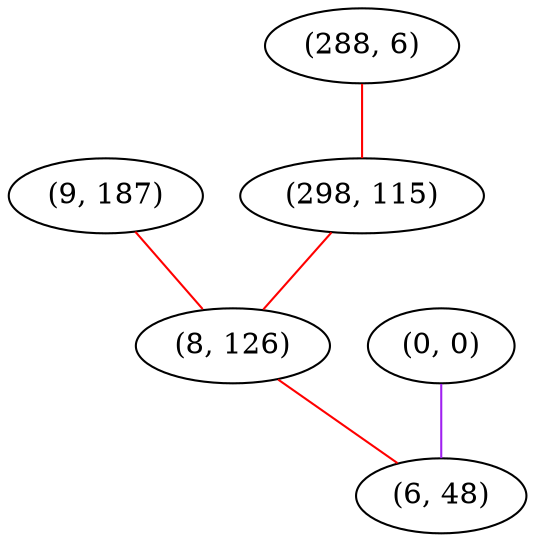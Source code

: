 graph "" {
"(9, 187)";
"(288, 6)";
"(298, 115)";
"(8, 126)";
"(0, 0)";
"(6, 48)";
"(9, 187)" -- "(8, 126)"  [color=red, key=0, weight=1];
"(288, 6)" -- "(298, 115)"  [color=red, key=0, weight=1];
"(298, 115)" -- "(8, 126)"  [color=red, key=0, weight=1];
"(8, 126)" -- "(6, 48)"  [color=red, key=0, weight=1];
"(0, 0)" -- "(6, 48)"  [color=purple, key=0, weight=4];
}
